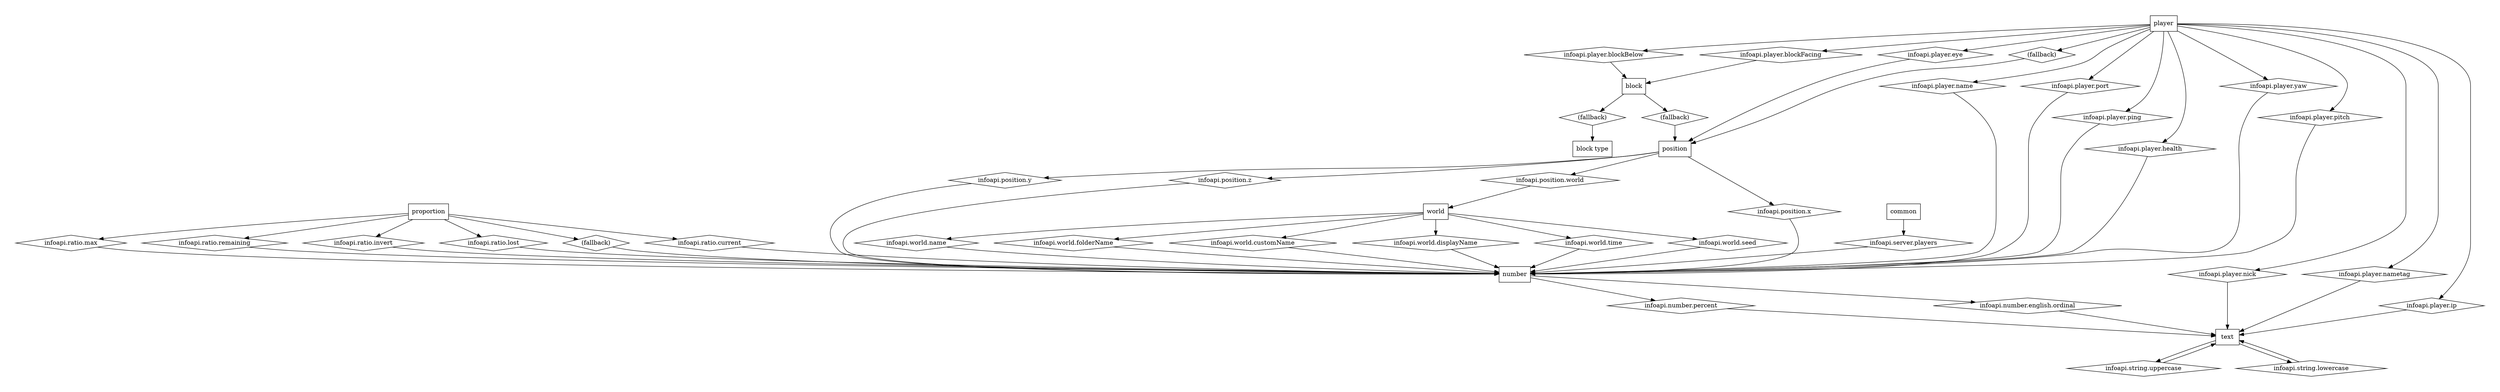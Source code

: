 digraph InfoAPI_Defaults {
	graph [pad=0.5, nodesep=0.5];
	SOFe_InfoAPI_StringInfo [label = "text", shape = "box"]
	SOFe_InfoAPI_NumberInfo [label = "number", shape = "box"]
	SOFe_InfoAPI_RatioInfo [label = "proportion", shape = "box"]
	SOFe_InfoAPI_PositionInfo [label = "position", shape = "box"]
	SOFe_InfoAPI_WorldInfo [label = "world", shape = "box"]
	SOFe_InfoAPI_BlockInfo [label = "block", shape = "box"]
	SOFe_InfoAPI_BlockTypeInfo [label = "block type", shape = "box"]
	SOFe_InfoAPI_CommonInfo [label = "common", shape = "box"]
	SOFe_InfoAPI_PlayerInfo [label = "player", shape = "box"]
	_anon_edge_0 [label = "infoapi.string.uppercase", shape = "diamond"]
	SOFe_InfoAPI_StringInfo -> _anon_edge_0
	_anon_edge_0 -> SOFe_InfoAPI_StringInfo
	_anon_edge_1 [label = "infoapi.string.lowercase", shape = "diamond"]
	SOFe_InfoAPI_StringInfo -> _anon_edge_1
	_anon_edge_1 -> SOFe_InfoAPI_StringInfo
	_anon_edge_2 [label = "infoapi.number.english.ordinal", shape = "diamond"]
	SOFe_InfoAPI_NumberInfo -> _anon_edge_2
	_anon_edge_2 -> SOFe_InfoAPI_StringInfo
	_anon_edge_3 [label = "infoapi.number.percent", shape = "diamond"]
	SOFe_InfoAPI_NumberInfo -> _anon_edge_3
	_anon_edge_3 -> SOFe_InfoAPI_StringInfo
	_anon_edge_4 [label = "infoapi.ratio.current", shape = "diamond"]
	SOFe_InfoAPI_RatioInfo -> _anon_edge_4
	_anon_edge_4 -> SOFe_InfoAPI_NumberInfo
	_anon_edge_5 [label = "infoapi.ratio.max", shape = "diamond"]
	SOFe_InfoAPI_RatioInfo -> _anon_edge_5
	_anon_edge_5 -> SOFe_InfoAPI_NumberInfo
	_anon_edge_6 [label = "infoapi.ratio.remaining", shape = "diamond"]
	SOFe_InfoAPI_RatioInfo -> _anon_edge_6
	_anon_edge_6 -> SOFe_InfoAPI_NumberInfo
	_anon_edge_7 [label = "infoapi.ratio.invert", shape = "diamond"]
	SOFe_InfoAPI_RatioInfo -> _anon_edge_7
	_anon_edge_7 -> SOFe_InfoAPI_NumberInfo
	_anon_edge_8 [label = "infoapi.ratio.lost", shape = "diamond"]
	SOFe_InfoAPI_RatioInfo -> _anon_edge_8
	_anon_edge_8 -> SOFe_InfoAPI_NumberInfo
	_anon_edge_9 [label = "(fallback)", shape = "diamond"]
	SOFe_InfoAPI_RatioInfo -> _anon_edge_9
	_anon_edge_9 -> SOFe_InfoAPI_NumberInfo
	_anon_edge_10 [label = "infoapi.position.x", shape = "diamond"]
	SOFe_InfoAPI_PositionInfo -> _anon_edge_10
	_anon_edge_10 -> SOFe_InfoAPI_NumberInfo
	_anon_edge_11 [label = "infoapi.position.y", shape = "diamond"]
	SOFe_InfoAPI_PositionInfo -> _anon_edge_11
	_anon_edge_11 -> SOFe_InfoAPI_NumberInfo
	_anon_edge_12 [label = "infoapi.position.z", shape = "diamond"]
	SOFe_InfoAPI_PositionInfo -> _anon_edge_12
	_anon_edge_12 -> SOFe_InfoAPI_NumberInfo
	_anon_edge_13 [label = "infoapi.position.world", shape = "diamond"]
	SOFe_InfoAPI_PositionInfo -> _anon_edge_13
	_anon_edge_13 -> SOFe_InfoAPI_WorldInfo
	_anon_edge_14 [label = "infoapi.world.name", shape = "diamond"]
	SOFe_InfoAPI_WorldInfo -> _anon_edge_14
	_anon_edge_14 -> SOFe_InfoAPI_NumberInfo
	_anon_edge_15 [label = "infoapi.world.folderName", shape = "diamond"]
	SOFe_InfoAPI_WorldInfo -> _anon_edge_15
	_anon_edge_15 -> SOFe_InfoAPI_NumberInfo
	_anon_edge_16 [label = "infoapi.world.customName", shape = "diamond"]
	SOFe_InfoAPI_WorldInfo -> _anon_edge_16
	_anon_edge_16 -> SOFe_InfoAPI_NumberInfo
	_anon_edge_17 [label = "infoapi.world.displayName", shape = "diamond"]
	SOFe_InfoAPI_WorldInfo -> _anon_edge_17
	_anon_edge_17 -> SOFe_InfoAPI_NumberInfo
	_anon_edge_18 [label = "infoapi.world.time", shape = "diamond"]
	SOFe_InfoAPI_WorldInfo -> _anon_edge_18
	_anon_edge_18 -> SOFe_InfoAPI_NumberInfo
	_anon_edge_19 [label = "infoapi.world.seed", shape = "diamond"]
	SOFe_InfoAPI_WorldInfo -> _anon_edge_19
	_anon_edge_19 -> SOFe_InfoAPI_NumberInfo
	_anon_edge_20 [label = "(fallback)", shape = "diamond"]
	SOFe_InfoAPI_BlockInfo -> _anon_edge_20
	_anon_edge_20 -> SOFe_InfoAPI_PositionInfo
	_anon_edge_21 [label = "(fallback)", shape = "diamond"]
	SOFe_InfoAPI_BlockInfo -> _anon_edge_21
	_anon_edge_21 -> SOFe_InfoAPI_BlockTypeInfo
	_anon_edge_22 [label = "infoapi.server.players", shape = "diamond"]
	SOFe_InfoAPI_CommonInfo -> _anon_edge_22
	_anon_edge_22 -> SOFe_InfoAPI_NumberInfo
	_anon_edge_23 [label = "infoapi.player.name", shape = "diamond"]
	SOFe_InfoAPI_PlayerInfo -> _anon_edge_23
	_anon_edge_23 -> SOFe_InfoAPI_NumberInfo
	_anon_edge_24 [label = "infoapi.player.port", shape = "diamond"]
	SOFe_InfoAPI_PlayerInfo -> _anon_edge_24
	_anon_edge_24 -> SOFe_InfoAPI_NumberInfo
	_anon_edge_25 [label = "infoapi.player.ping", shape = "diamond"]
	SOFe_InfoAPI_PlayerInfo -> _anon_edge_25
	_anon_edge_25 -> SOFe_InfoAPI_NumberInfo
	_anon_edge_26 [label = "infoapi.player.health", shape = "diamond"]
	SOFe_InfoAPI_PlayerInfo -> _anon_edge_26
	_anon_edge_26 -> SOFe_InfoAPI_NumberInfo
	_anon_edge_27 [label = "infoapi.player.yaw", shape = "diamond"]
	SOFe_InfoAPI_PlayerInfo -> _anon_edge_27
	_anon_edge_27 -> SOFe_InfoAPI_NumberInfo
	_anon_edge_28 [label = "infoapi.player.pitch", shape = "diamond"]
	SOFe_InfoAPI_PlayerInfo -> _anon_edge_28
	_anon_edge_28 -> SOFe_InfoAPI_NumberInfo
	_anon_edge_29 [label = "infoapi.player.nick", shape = "diamond"]
	SOFe_InfoAPI_PlayerInfo -> _anon_edge_29
	_anon_edge_29 -> SOFe_InfoAPI_StringInfo
	_anon_edge_30 [label = "infoapi.player.nametag", shape = "diamond"]
	SOFe_InfoAPI_PlayerInfo -> _anon_edge_30
	_anon_edge_30 -> SOFe_InfoAPI_StringInfo
	_anon_edge_31 [label = "infoapi.player.ip", shape = "diamond"]
	SOFe_InfoAPI_PlayerInfo -> _anon_edge_31
	_anon_edge_31 -> SOFe_InfoAPI_StringInfo
	_anon_edge_32 [label = "infoapi.player.eye", shape = "diamond"]
	SOFe_InfoAPI_PlayerInfo -> _anon_edge_32
	_anon_edge_32 -> SOFe_InfoAPI_PositionInfo
	_anon_edge_33 [label = "(fallback)", shape = "diamond"]
	SOFe_InfoAPI_PlayerInfo -> _anon_edge_33
	_anon_edge_33 -> SOFe_InfoAPI_PositionInfo
	_anon_edge_34 [label = "infoapi.player.blockBelow", shape = "diamond"]
	SOFe_InfoAPI_PlayerInfo -> _anon_edge_34
	_anon_edge_34 -> SOFe_InfoAPI_BlockInfo
	_anon_edge_35 [label = "infoapi.player.blockFacing", shape = "diamond"]
	SOFe_InfoAPI_PlayerInfo -> _anon_edge_35
	_anon_edge_35 -> SOFe_InfoAPI_BlockInfo
}

